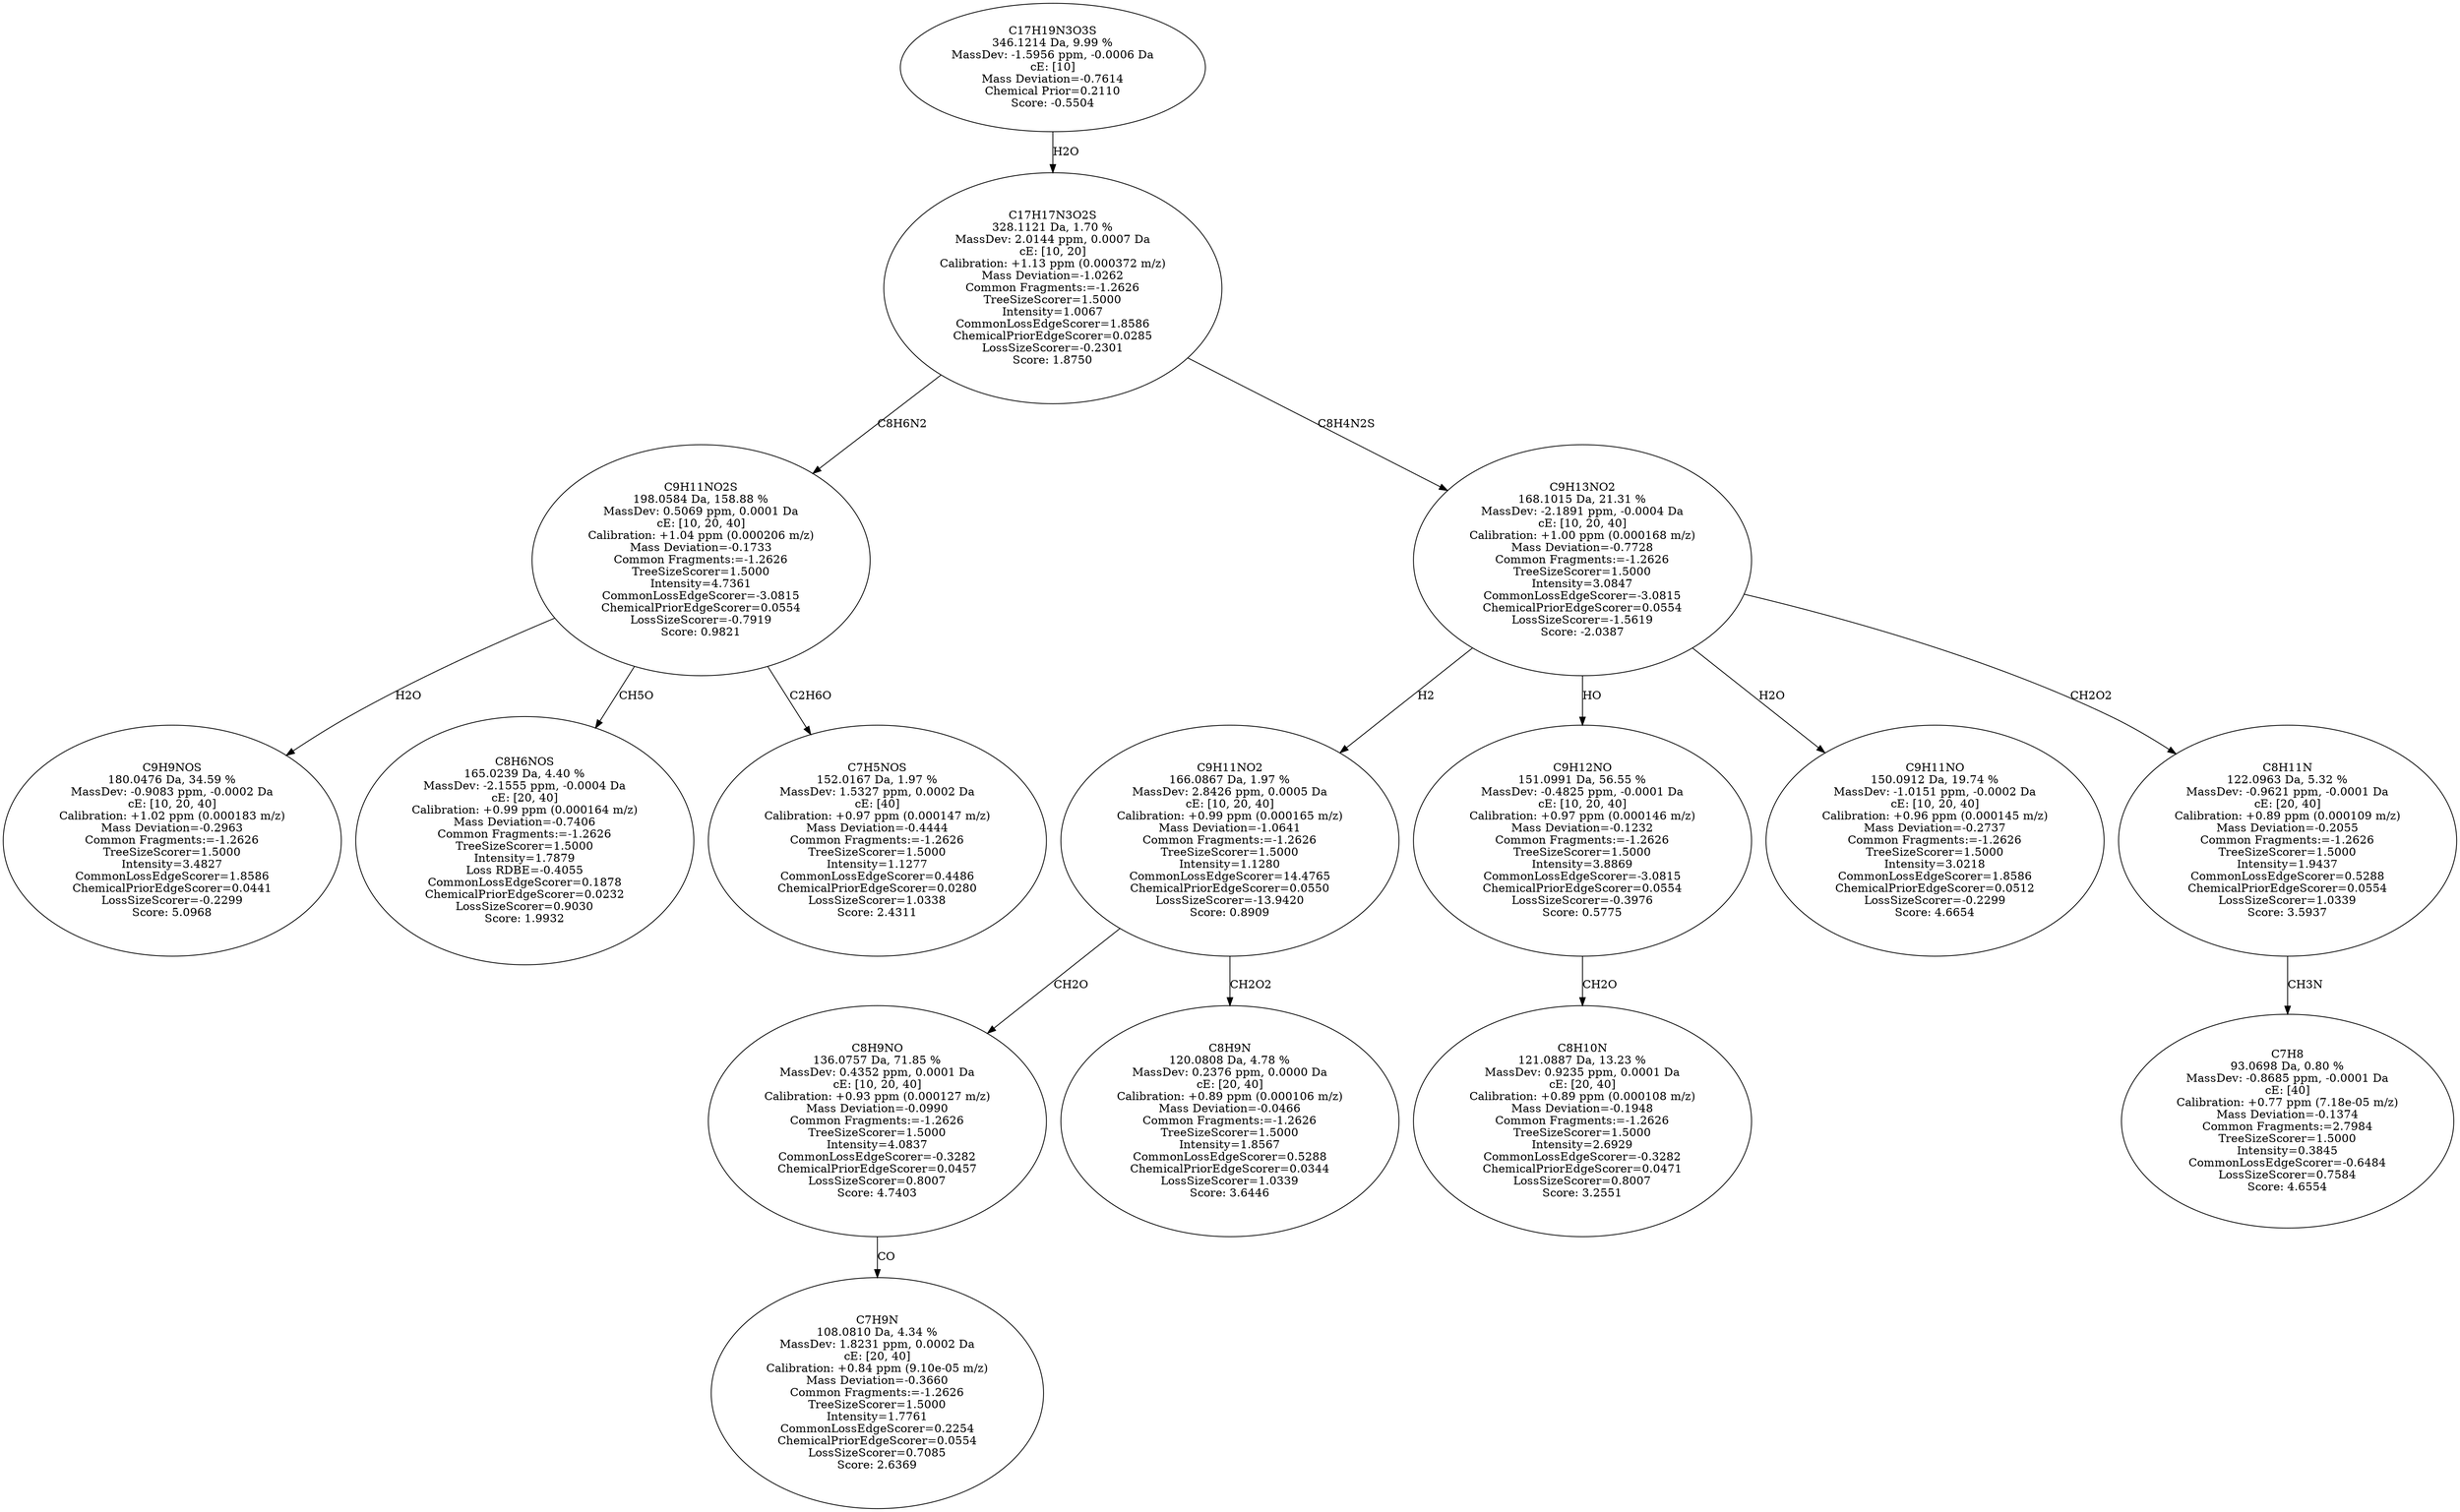 strict digraph {
v1 [label="C9H9NOS\n180.0476 Da, 34.59 %\nMassDev: -0.9083 ppm, -0.0002 Da\ncE: [10, 20, 40]\nCalibration: +1.02 ppm (0.000183 m/z)\nMass Deviation=-0.2963\nCommon Fragments:=-1.2626\nTreeSizeScorer=1.5000\nIntensity=3.4827\nCommonLossEdgeScorer=1.8586\nChemicalPriorEdgeScorer=0.0441\nLossSizeScorer=-0.2299\nScore: 5.0968"];
v2 [label="C8H6NOS\n165.0239 Da, 4.40 %\nMassDev: -2.1555 ppm, -0.0004 Da\ncE: [20, 40]\nCalibration: +0.99 ppm (0.000164 m/z)\nMass Deviation=-0.7406\nCommon Fragments:=-1.2626\nTreeSizeScorer=1.5000\nIntensity=1.7879\nLoss RDBE=-0.4055\nCommonLossEdgeScorer=0.1878\nChemicalPriorEdgeScorer=0.0232\nLossSizeScorer=0.9030\nScore: 1.9932"];
v3 [label="C7H5NOS\n152.0167 Da, 1.97 %\nMassDev: 1.5327 ppm, 0.0002 Da\ncE: [40]\nCalibration: +0.97 ppm (0.000147 m/z)\nMass Deviation=-0.4444\nCommon Fragments:=-1.2626\nTreeSizeScorer=1.5000\nIntensity=1.1277\nCommonLossEdgeScorer=0.4486\nChemicalPriorEdgeScorer=0.0280\nLossSizeScorer=1.0338\nScore: 2.4311"];
v4 [label="C9H11NO2S\n198.0584 Da, 158.88 %\nMassDev: 0.5069 ppm, 0.0001 Da\ncE: [10, 20, 40]\nCalibration: +1.04 ppm (0.000206 m/z)\nMass Deviation=-0.1733\nCommon Fragments:=-1.2626\nTreeSizeScorer=1.5000\nIntensity=4.7361\nCommonLossEdgeScorer=-3.0815\nChemicalPriorEdgeScorer=0.0554\nLossSizeScorer=-0.7919\nScore: 0.9821"];
v5 [label="C7H9N\n108.0810 Da, 4.34 %\nMassDev: 1.8231 ppm, 0.0002 Da\ncE: [20, 40]\nCalibration: +0.84 ppm (9.10e-05 m/z)\nMass Deviation=-0.3660\nCommon Fragments:=-1.2626\nTreeSizeScorer=1.5000\nIntensity=1.7761\nCommonLossEdgeScorer=0.2254\nChemicalPriorEdgeScorer=0.0554\nLossSizeScorer=0.7085\nScore: 2.6369"];
v6 [label="C8H9NO\n136.0757 Da, 71.85 %\nMassDev: 0.4352 ppm, 0.0001 Da\ncE: [10, 20, 40]\nCalibration: +0.93 ppm (0.000127 m/z)\nMass Deviation=-0.0990\nCommon Fragments:=-1.2626\nTreeSizeScorer=1.5000\nIntensity=4.0837\nCommonLossEdgeScorer=-0.3282\nChemicalPriorEdgeScorer=0.0457\nLossSizeScorer=0.8007\nScore: 4.7403"];
v7 [label="C8H9N\n120.0808 Da, 4.78 %\nMassDev: 0.2376 ppm, 0.0000 Da\ncE: [20, 40]\nCalibration: +0.89 ppm (0.000106 m/z)\nMass Deviation=-0.0466\nCommon Fragments:=-1.2626\nTreeSizeScorer=1.5000\nIntensity=1.8567\nCommonLossEdgeScorer=0.5288\nChemicalPriorEdgeScorer=0.0344\nLossSizeScorer=1.0339\nScore: 3.6446"];
v8 [label="C9H11NO2\n166.0867 Da, 1.97 %\nMassDev: 2.8426 ppm, 0.0005 Da\ncE: [10, 20, 40]\nCalibration: +0.99 ppm (0.000165 m/z)\nMass Deviation=-1.0641\nCommon Fragments:=-1.2626\nTreeSizeScorer=1.5000\nIntensity=1.1280\nCommonLossEdgeScorer=14.4765\nChemicalPriorEdgeScorer=0.0550\nLossSizeScorer=-13.9420\nScore: 0.8909"];
v9 [label="C8H10N\n121.0887 Da, 13.23 %\nMassDev: 0.9235 ppm, 0.0001 Da\ncE: [20, 40]\nCalibration: +0.89 ppm (0.000108 m/z)\nMass Deviation=-0.1948\nCommon Fragments:=-1.2626\nTreeSizeScorer=1.5000\nIntensity=2.6929\nCommonLossEdgeScorer=-0.3282\nChemicalPriorEdgeScorer=0.0471\nLossSizeScorer=0.8007\nScore: 3.2551"];
v10 [label="C9H12NO\n151.0991 Da, 56.55 %\nMassDev: -0.4825 ppm, -0.0001 Da\ncE: [10, 20, 40]\nCalibration: +0.97 ppm (0.000146 m/z)\nMass Deviation=-0.1232\nCommon Fragments:=-1.2626\nTreeSizeScorer=1.5000\nIntensity=3.8869\nCommonLossEdgeScorer=-3.0815\nChemicalPriorEdgeScorer=0.0554\nLossSizeScorer=-0.3976\nScore: 0.5775"];
v11 [label="C9H11NO\n150.0912 Da, 19.74 %\nMassDev: -1.0151 ppm, -0.0002 Da\ncE: [10, 20, 40]\nCalibration: +0.96 ppm (0.000145 m/z)\nMass Deviation=-0.2737\nCommon Fragments:=-1.2626\nTreeSizeScorer=1.5000\nIntensity=3.0218\nCommonLossEdgeScorer=1.8586\nChemicalPriorEdgeScorer=0.0512\nLossSizeScorer=-0.2299\nScore: 4.6654"];
v12 [label="C7H8\n93.0698 Da, 0.80 %\nMassDev: -0.8685 ppm, -0.0001 Da\ncE: [40]\nCalibration: +0.77 ppm (7.18e-05 m/z)\nMass Deviation=-0.1374\nCommon Fragments:=2.7984\nTreeSizeScorer=1.5000\nIntensity=0.3845\nCommonLossEdgeScorer=-0.6484\nLossSizeScorer=0.7584\nScore: 4.6554"];
v13 [label="C8H11N\n122.0963 Da, 5.32 %\nMassDev: -0.9621 ppm, -0.0001 Da\ncE: [20, 40]\nCalibration: +0.89 ppm (0.000109 m/z)\nMass Deviation=-0.2055\nCommon Fragments:=-1.2626\nTreeSizeScorer=1.5000\nIntensity=1.9437\nCommonLossEdgeScorer=0.5288\nChemicalPriorEdgeScorer=0.0554\nLossSizeScorer=1.0339\nScore: 3.5937"];
v14 [label="C9H13NO2\n168.1015 Da, 21.31 %\nMassDev: -2.1891 ppm, -0.0004 Da\ncE: [10, 20, 40]\nCalibration: +1.00 ppm (0.000168 m/z)\nMass Deviation=-0.7728\nCommon Fragments:=-1.2626\nTreeSizeScorer=1.5000\nIntensity=3.0847\nCommonLossEdgeScorer=-3.0815\nChemicalPriorEdgeScorer=0.0554\nLossSizeScorer=-1.5619\nScore: -2.0387"];
v15 [label="C17H17N3O2S\n328.1121 Da, 1.70 %\nMassDev: 2.0144 ppm, 0.0007 Da\ncE: [10, 20]\nCalibration: +1.13 ppm (0.000372 m/z)\nMass Deviation=-1.0262\nCommon Fragments:=-1.2626\nTreeSizeScorer=1.5000\nIntensity=1.0067\nCommonLossEdgeScorer=1.8586\nChemicalPriorEdgeScorer=0.0285\nLossSizeScorer=-0.2301\nScore: 1.8750"];
v16 [label="C17H19N3O3S\n346.1214 Da, 9.99 %\nMassDev: -1.5956 ppm, -0.0006 Da\ncE: [10]\nMass Deviation=-0.7614\nChemical Prior=0.2110\nScore: -0.5504"];
v4 -> v1 [label="H2O"];
v4 -> v2 [label="CH5O"];
v4 -> v3 [label="C2H6O"];
v15 -> v4 [label="C8H6N2"];
v6 -> v5 [label="CO"];
v8 -> v6 [label="CH2O"];
v8 -> v7 [label="CH2O2"];
v14 -> v8 [label="H2"];
v10 -> v9 [label="CH2O"];
v14 -> v10 [label="HO"];
v14 -> v11 [label="H2O"];
v13 -> v12 [label="CH3N"];
v14 -> v13 [label="CH2O2"];
v15 -> v14 [label="C8H4N2S"];
v16 -> v15 [label="H2O"];
}